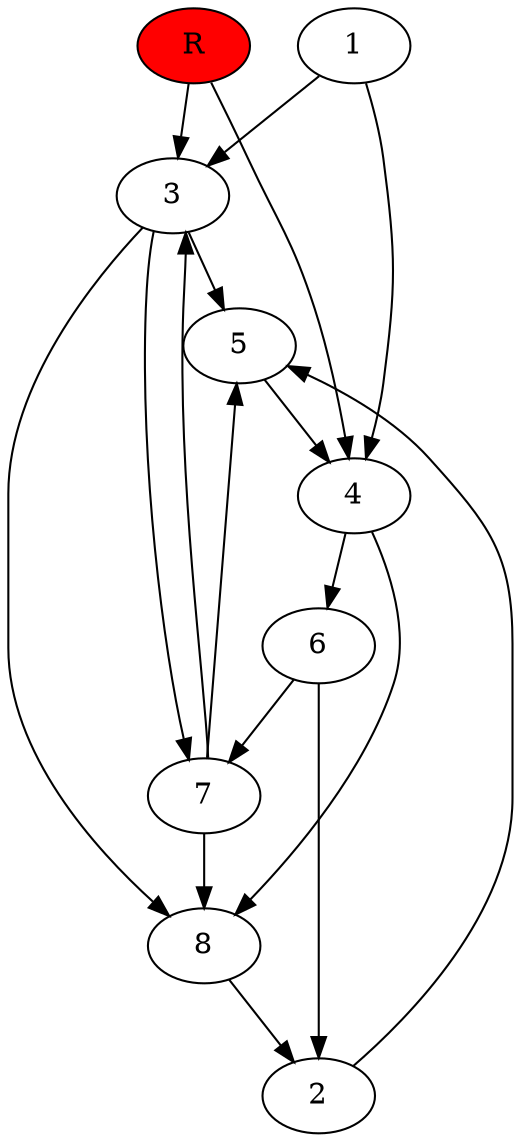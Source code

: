 digraph prb1362 {
	1
	2
	3
	4
	5
	6
	7
	8
	R [fillcolor="#ff0000" style=filled]
	1 -> 3
	1 -> 4
	2 -> 5
	3 -> 5
	3 -> 7
	3 -> 8
	4 -> 6
	4 -> 8
	5 -> 4
	6 -> 2
	6 -> 7
	7 -> 3
	7 -> 5
	7 -> 8
	8 -> 2
	R -> 3
	R -> 4
}
